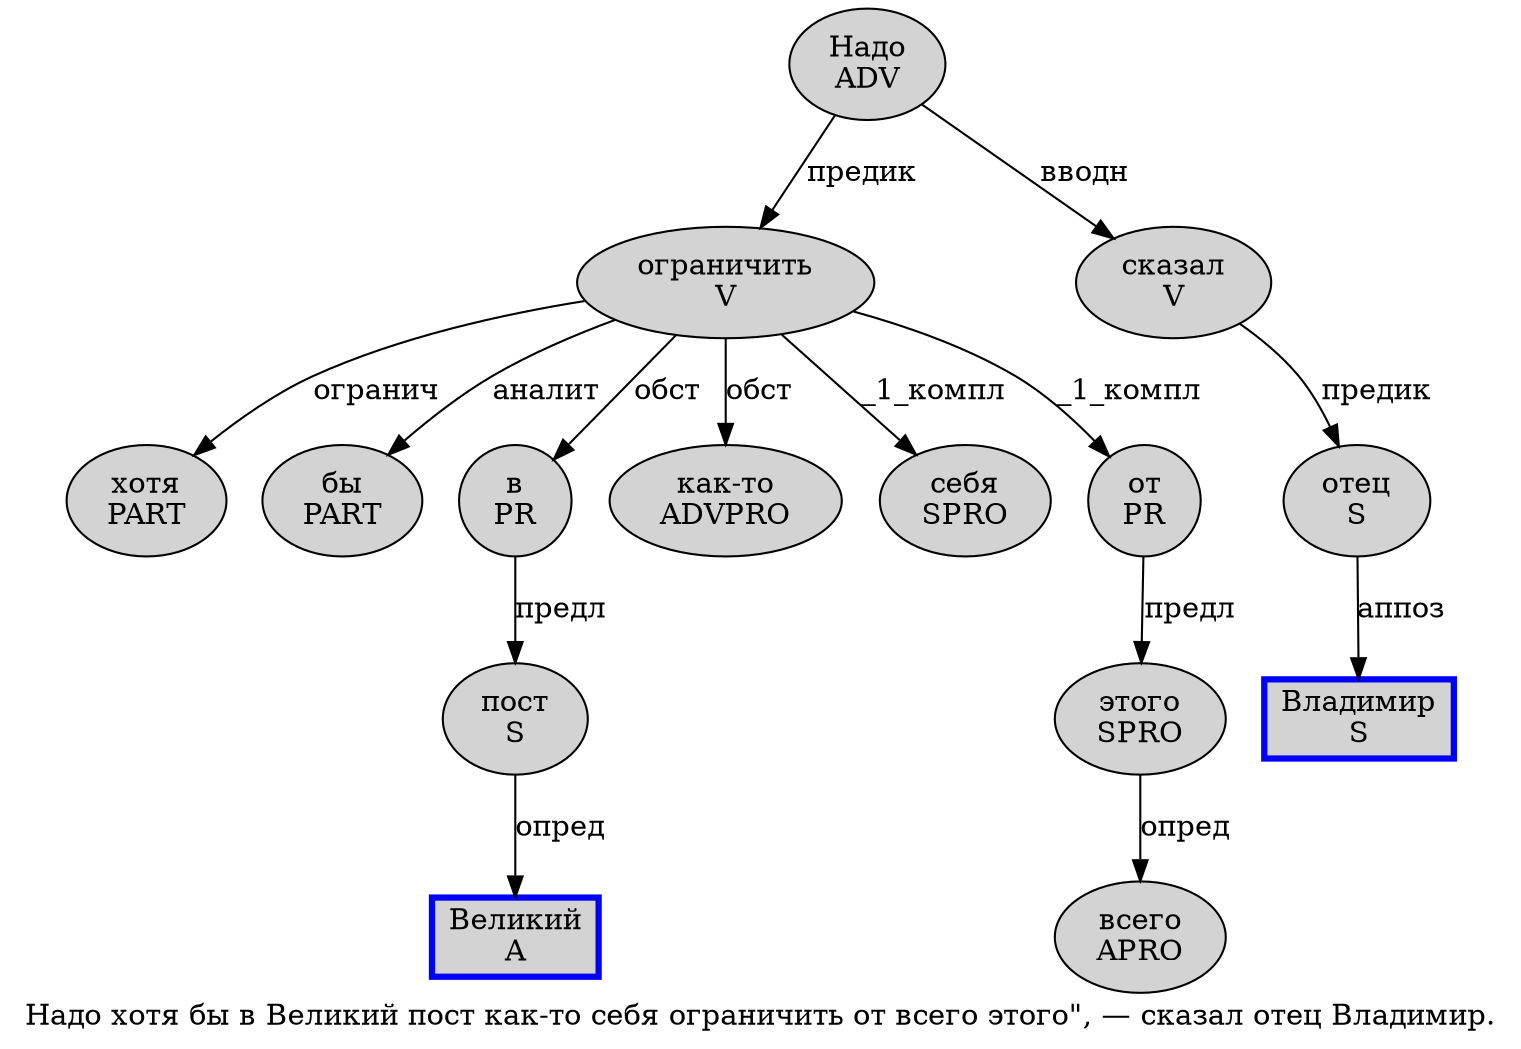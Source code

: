 digraph SENTENCE_643 {
	graph [label="Надо хотя бы в Великий пост как-то себя ограничить от всего этого\", — сказал отец Владимир."]
	node [style=filled]
		0 [label="Надо
ADV" color="" fillcolor=lightgray penwidth=1 shape=ellipse]
		1 [label="хотя
PART" color="" fillcolor=lightgray penwidth=1 shape=ellipse]
		2 [label="бы
PART" color="" fillcolor=lightgray penwidth=1 shape=ellipse]
		3 [label="в
PR" color="" fillcolor=lightgray penwidth=1 shape=ellipse]
		4 [label="Великий
A" color=blue fillcolor=lightgray penwidth=3 shape=box]
		5 [label="пост
S" color="" fillcolor=lightgray penwidth=1 shape=ellipse]
		6 [label="как-то
ADVPRO" color="" fillcolor=lightgray penwidth=1 shape=ellipse]
		7 [label="себя
SPRO" color="" fillcolor=lightgray penwidth=1 shape=ellipse]
		8 [label="ограничить
V" color="" fillcolor=lightgray penwidth=1 shape=ellipse]
		9 [label="от
PR" color="" fillcolor=lightgray penwidth=1 shape=ellipse]
		10 [label="всего
APRO" color="" fillcolor=lightgray penwidth=1 shape=ellipse]
		11 [label="этого
SPRO" color="" fillcolor=lightgray penwidth=1 shape=ellipse]
		15 [label="сказал
V" color="" fillcolor=lightgray penwidth=1 shape=ellipse]
		16 [label="отец
S" color="" fillcolor=lightgray penwidth=1 shape=ellipse]
		17 [label="Владимир
S" color=blue fillcolor=lightgray penwidth=3 shape=box]
			3 -> 5 [label="предл"]
			0 -> 8 [label="предик"]
			0 -> 15 [label="вводн"]
			5 -> 4 [label="опред"]
			16 -> 17 [label="аппоз"]
			9 -> 11 [label="предл"]
			8 -> 1 [label="огранич"]
			8 -> 2 [label="аналит"]
			8 -> 3 [label="обст"]
			8 -> 6 [label="обст"]
			8 -> 7 [label="_1_компл"]
			8 -> 9 [label="_1_компл"]
			11 -> 10 [label="опред"]
			15 -> 16 [label="предик"]
}